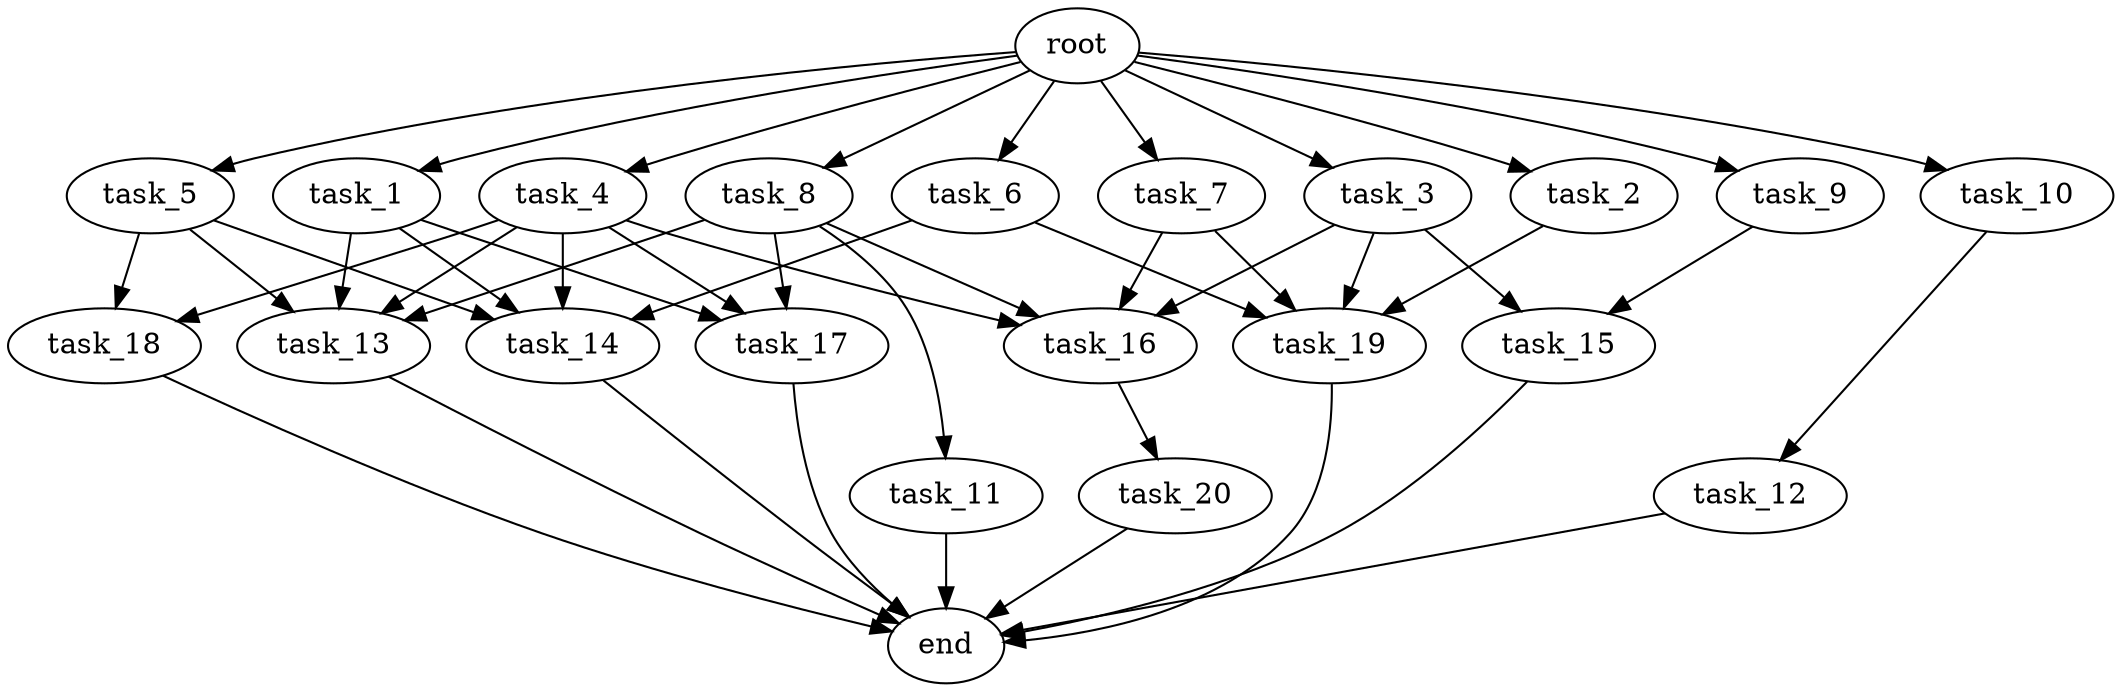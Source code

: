 digraph G {
  root [size="0.000000e+00"];
  task_1 [size="4.714463e+08"];
  task_2 [size="1.822878e+08"];
  task_3 [size="8.809180e+09"];
  task_4 [size="3.571082e+09"];
  task_5 [size="1.586896e+09"];
  task_6 [size="8.279659e+09"];
  task_7 [size="8.944680e+09"];
  task_8 [size="3.206681e+08"];
  task_9 [size="6.375922e+08"];
  task_10 [size="4.306774e+09"];
  task_11 [size="6.176012e+09"];
  task_12 [size="1.207760e+09"];
  task_13 [size="2.241732e+09"];
  task_14 [size="2.578964e+09"];
  task_15 [size="3.403902e+09"];
  task_16 [size="3.553055e+09"];
  task_17 [size="4.677169e+08"];
  task_18 [size="8.777259e+09"];
  task_19 [size="2.675645e+09"];
  task_20 [size="1.512633e+09"];
  end [size="0.000000e+00"];

  root -> task_1 [size="1.000000e-12"];
  root -> task_2 [size="1.000000e-12"];
  root -> task_3 [size="1.000000e-12"];
  root -> task_4 [size="1.000000e-12"];
  root -> task_5 [size="1.000000e-12"];
  root -> task_6 [size="1.000000e-12"];
  root -> task_7 [size="1.000000e-12"];
  root -> task_8 [size="1.000000e-12"];
  root -> task_9 [size="1.000000e-12"];
  root -> task_10 [size="1.000000e-12"];
  task_1 -> task_13 [size="5.604331e+07"];
  task_1 -> task_14 [size="6.447409e+07"];
  task_1 -> task_17 [size="1.559056e+07"];
  task_2 -> task_19 [size="6.689112e+07"];
  task_3 -> task_15 [size="1.701951e+08"];
  task_3 -> task_16 [size="8.882636e+07"];
  task_3 -> task_19 [size="6.689112e+07"];
  task_4 -> task_13 [size="5.604331e+07"];
  task_4 -> task_14 [size="6.447409e+07"];
  task_4 -> task_16 [size="8.882636e+07"];
  task_4 -> task_17 [size="1.559056e+07"];
  task_4 -> task_18 [size="4.388629e+08"];
  task_5 -> task_13 [size="5.604331e+07"];
  task_5 -> task_14 [size="6.447409e+07"];
  task_5 -> task_18 [size="4.388629e+08"];
  task_6 -> task_14 [size="6.447409e+07"];
  task_6 -> task_19 [size="6.689112e+07"];
  task_7 -> task_16 [size="8.882636e+07"];
  task_7 -> task_19 [size="6.689112e+07"];
  task_8 -> task_11 [size="6.176012e+08"];
  task_8 -> task_13 [size="5.604331e+07"];
  task_8 -> task_16 [size="8.882636e+07"];
  task_8 -> task_17 [size="1.559056e+07"];
  task_9 -> task_15 [size="1.701951e+08"];
  task_10 -> task_12 [size="1.207760e+08"];
  task_11 -> end [size="1.000000e-12"];
  task_12 -> end [size="1.000000e-12"];
  task_13 -> end [size="1.000000e-12"];
  task_14 -> end [size="1.000000e-12"];
  task_15 -> end [size="1.000000e-12"];
  task_16 -> task_20 [size="1.512633e+08"];
  task_17 -> end [size="1.000000e-12"];
  task_18 -> end [size="1.000000e-12"];
  task_19 -> end [size="1.000000e-12"];
  task_20 -> end [size="1.000000e-12"];
}
